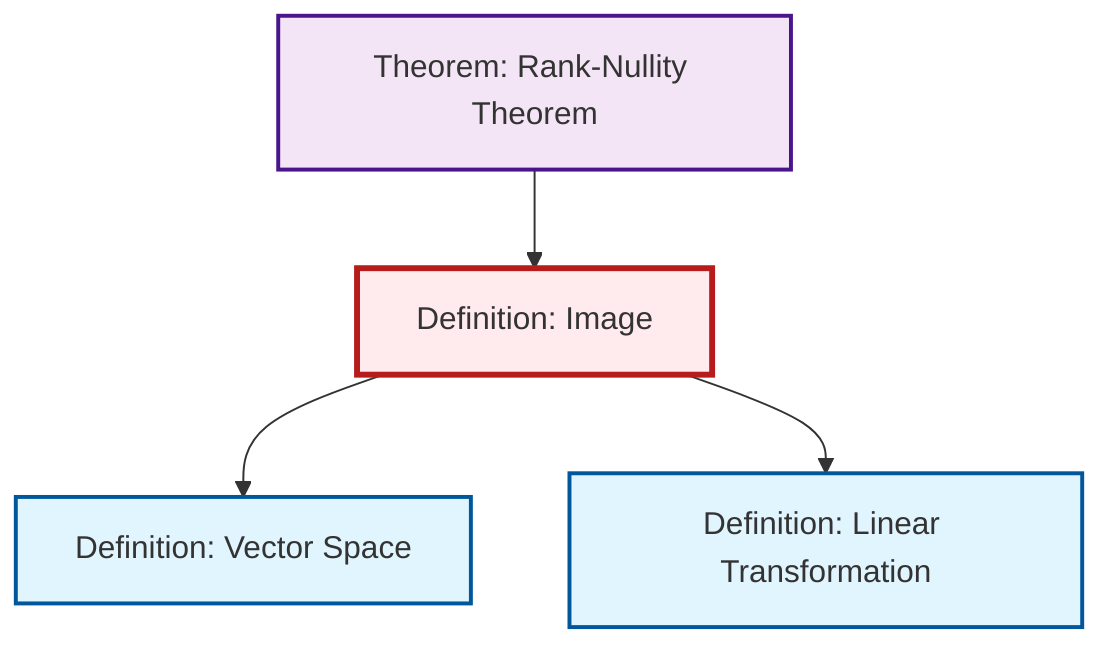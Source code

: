graph TD
    classDef definition fill:#e1f5fe,stroke:#01579b,stroke-width:2px
    classDef theorem fill:#f3e5f5,stroke:#4a148c,stroke-width:2px
    classDef axiom fill:#fff3e0,stroke:#e65100,stroke-width:2px
    classDef example fill:#e8f5e9,stroke:#1b5e20,stroke-width:2px
    classDef current fill:#ffebee,stroke:#b71c1c,stroke-width:3px
    def-linear-transformation["Definition: Linear Transformation"]:::definition
    def-image["Definition: Image"]:::definition
    def-vector-space["Definition: Vector Space"]:::definition
    thm-rank-nullity["Theorem: Rank-Nullity Theorem"]:::theorem
    def-image --> def-vector-space
    thm-rank-nullity --> def-image
    def-image --> def-linear-transformation
    class def-image current